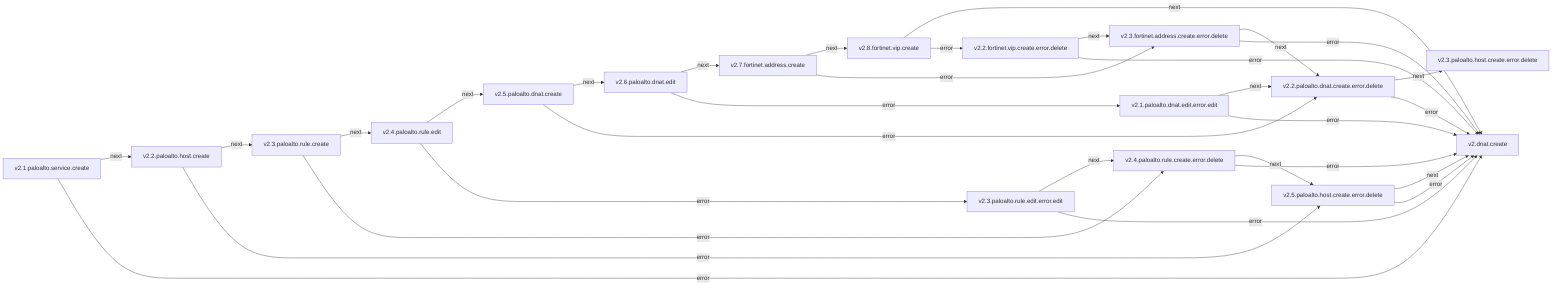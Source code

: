 graph LR
  v2.1.paloalto.service.create -->|next| v2.2.paloalto.host.create
  v2.1.paloalto.service.create -->|error| v2.dnat.create
  v2.2.paloalto.host.create -->|next| v2.3.paloalto.rule.create
  v2.2.paloalto.host.create -->|error| v2.5.paloalto.host.create.error.delete
  v2.3.paloalto.rule.create -->|next| v2.4.paloalto.rule.edit
  v2.3.paloalto.rule.create -->|error| v2.4.paloalto.rule.create.error.delete
  v2.4.paloalto.rule.edit -->|next| v2.5.paloalto.dnat.create
  v2.4.paloalto.rule.edit -->|error| v2.3.paloalto.rule.edit.error.edit
  v2.5.paloalto.dnat.create -->|next| v2.6.paloalto.dnat.edit
  v2.5.paloalto.dnat.create -->|error| v2.2.paloalto.dnat.create.error.delete
  v2.6.paloalto.dnat.edit -->|next| v2.7.fortinet.address.create
  v2.6.paloalto.dnat.edit -->|error| v2.1.paloalto.dnat.edit.error.edit
  v2.7.fortinet.address.create -->|next| v2.8.fortinet.vip.create
  v2.7.fortinet.address.create -->|error| v2.3.fortinet.address.create.error.delete
  v2.8.fortinet.vip.create -->|next| v2.dnat.create
  v2.8.fortinet.vip.create -->|error| v2.2.fortinet.vip.create.error.delete
  v2.1.paloalto.dnat.edit.error.edit -->|next| v2.2.paloalto.dnat.create.error.delete
  v2.1.paloalto.dnat.edit.error.edit -->|error| v2.dnat.create
  v2.2.fortinet.vip.create.error.delete -->|next| v2.3.fortinet.address.create.error.delete
  v2.2.fortinet.vip.create.error.delete -->|error| v2.dnat.create
  v2.2.paloalto.dnat.create.error.delete -->|next| v2.3.paloalto.host.create.error.delete
  v2.2.paloalto.dnat.create.error.delete -->|error| v2.dnat.create
  v2.3.fortinet.address.create.error.delete -->|next| v2.2.paloalto.dnat.create.error.delete
  v2.3.fortinet.address.create.error.delete -->|error| v2.dnat.create
  v2.3.paloalto.rule.edit.error.edit -->|next| v2.4.paloalto.rule.create.error.delete
  v2.3.paloalto.rule.edit.error.edit -->|error| v2.dnat.create
  v2.4.paloalto.rule.create.error.delete -->|next| v2.5.paloalto.host.create.error.delete
  v2.4.paloalto.rule.create.error.delete -->|error| v2.dnat.create
  v2.5.paloalto.host.create.error.delete -->|next| v2.dnat.create
  v2.5.paloalto.host.create.error.delete -->|error| v2.dnat.create